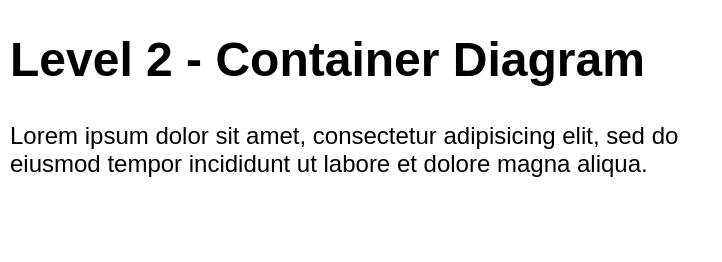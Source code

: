 <mxfile version="14.1.1" type="device"><diagram id="uQAjVuVTs9a8hgOgOhVi" name="Page-1"><mxGraphModel dx="1186" dy="707" grid="1" gridSize="10" guides="1" tooltips="1" connect="1" arrows="1" fold="1" page="1" pageScale="1" pageWidth="827" pageHeight="1169" math="0" shadow="0"><root><mxCell id="0"/><mxCell id="1" parent="0"/><mxCell id="pr6Tambgzyyb-pMXwTWX-1" value="&lt;h1&gt;Level 2 - Container Diagram&lt;/h1&gt;&lt;p&gt;Lorem ipsum dolor sit amet, consectetur adipisicing elit, sed do eiusmod tempor incididunt ut labore et dolore magna aliqua.&lt;/p&gt;" style="text;html=1;strokeColor=none;fillColor=none;spacing=5;spacingTop=-20;whiteSpace=wrap;overflow=hidden;rounded=0;" vertex="1" parent="1"><mxGeometry x="40" y="40" width="360" height="120" as="geometry"/></mxCell></root></mxGraphModel></diagram></mxfile>